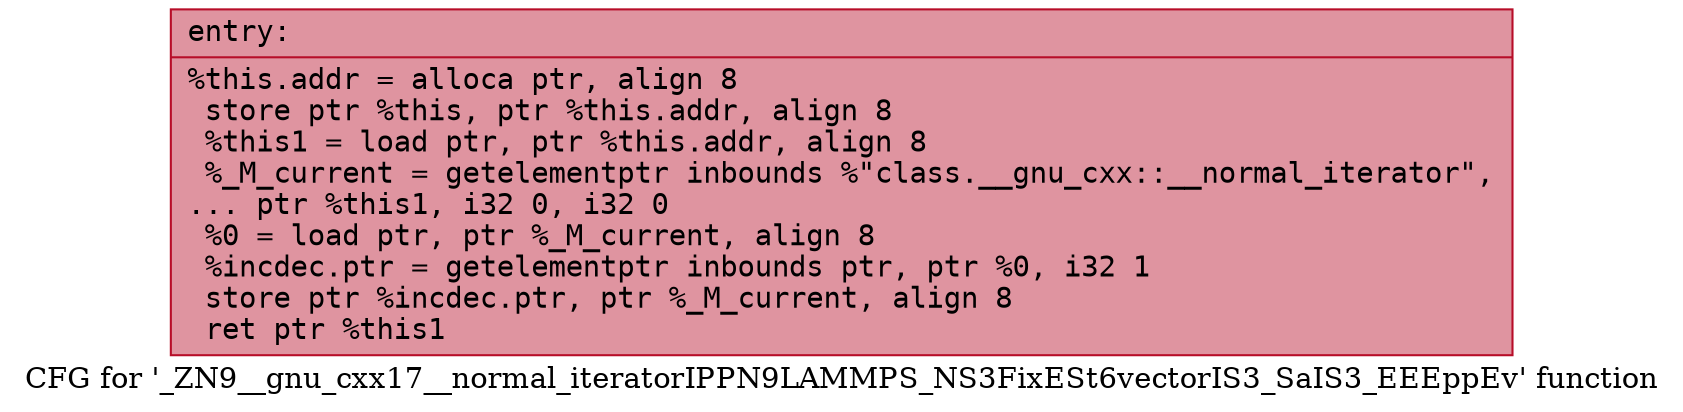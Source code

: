 digraph "CFG for '_ZN9__gnu_cxx17__normal_iteratorIPPN9LAMMPS_NS3FixESt6vectorIS3_SaIS3_EEEppEv' function" {
	label="CFG for '_ZN9__gnu_cxx17__normal_iteratorIPPN9LAMMPS_NS3FixESt6vectorIS3_SaIS3_EEEppEv' function";

	Node0x55d749d0b250 [shape=record,color="#b70d28ff", style=filled, fillcolor="#b70d2870" fontname="Courier",label="{entry:\l|  %this.addr = alloca ptr, align 8\l  store ptr %this, ptr %this.addr, align 8\l  %this1 = load ptr, ptr %this.addr, align 8\l  %_M_current = getelementptr inbounds %\"class.__gnu_cxx::__normal_iterator\",\l... ptr %this1, i32 0, i32 0\l  %0 = load ptr, ptr %_M_current, align 8\l  %incdec.ptr = getelementptr inbounds ptr, ptr %0, i32 1\l  store ptr %incdec.ptr, ptr %_M_current, align 8\l  ret ptr %this1\l}"];
}
